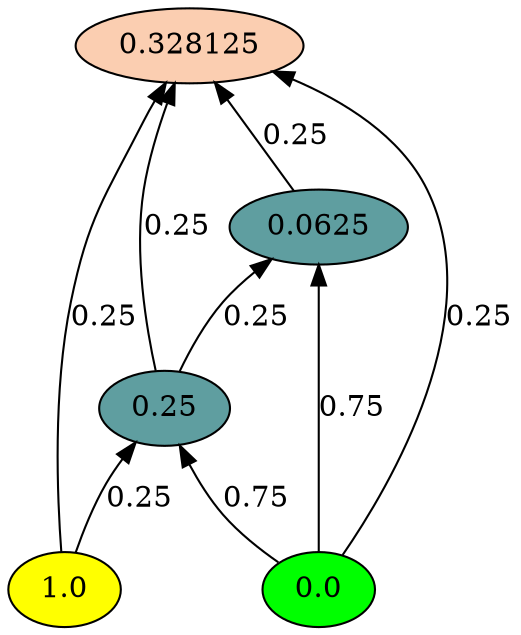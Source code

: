 digraph G {
rankdir = BT;
compound=true;
1.0[style=filled, fillcolor=yellow];
1.0->0.25[label=0.25];
0.0[style=filled, fillcolor=green];
0.0->0.25[label=0.75];
0.25->0.0625[label=0.25];
0.0[style=filled, fillcolor=green];
0.0->0.0625[label=0.75];
0.328125 [style=filled, fillcolor=white];
1.0->0.328125[label=0.25];
0.328125 [style=filled, fillcolor=white];
0.25->0.328125[label=0.25];
0.328125 [style=filled, fillcolor=white];
0.0625->0.328125[label=0.25];
0.328125 [style=filled, fillcolor=white];
0.0->0.328125[label=0.25];
0.328125 [style=filled, fillcolor="#FBCEB1"];
0.0625[style=filled, fillcolor="#5F9EA0"];
0.25[style=filled, fillcolor="#5F9EA0"];
}